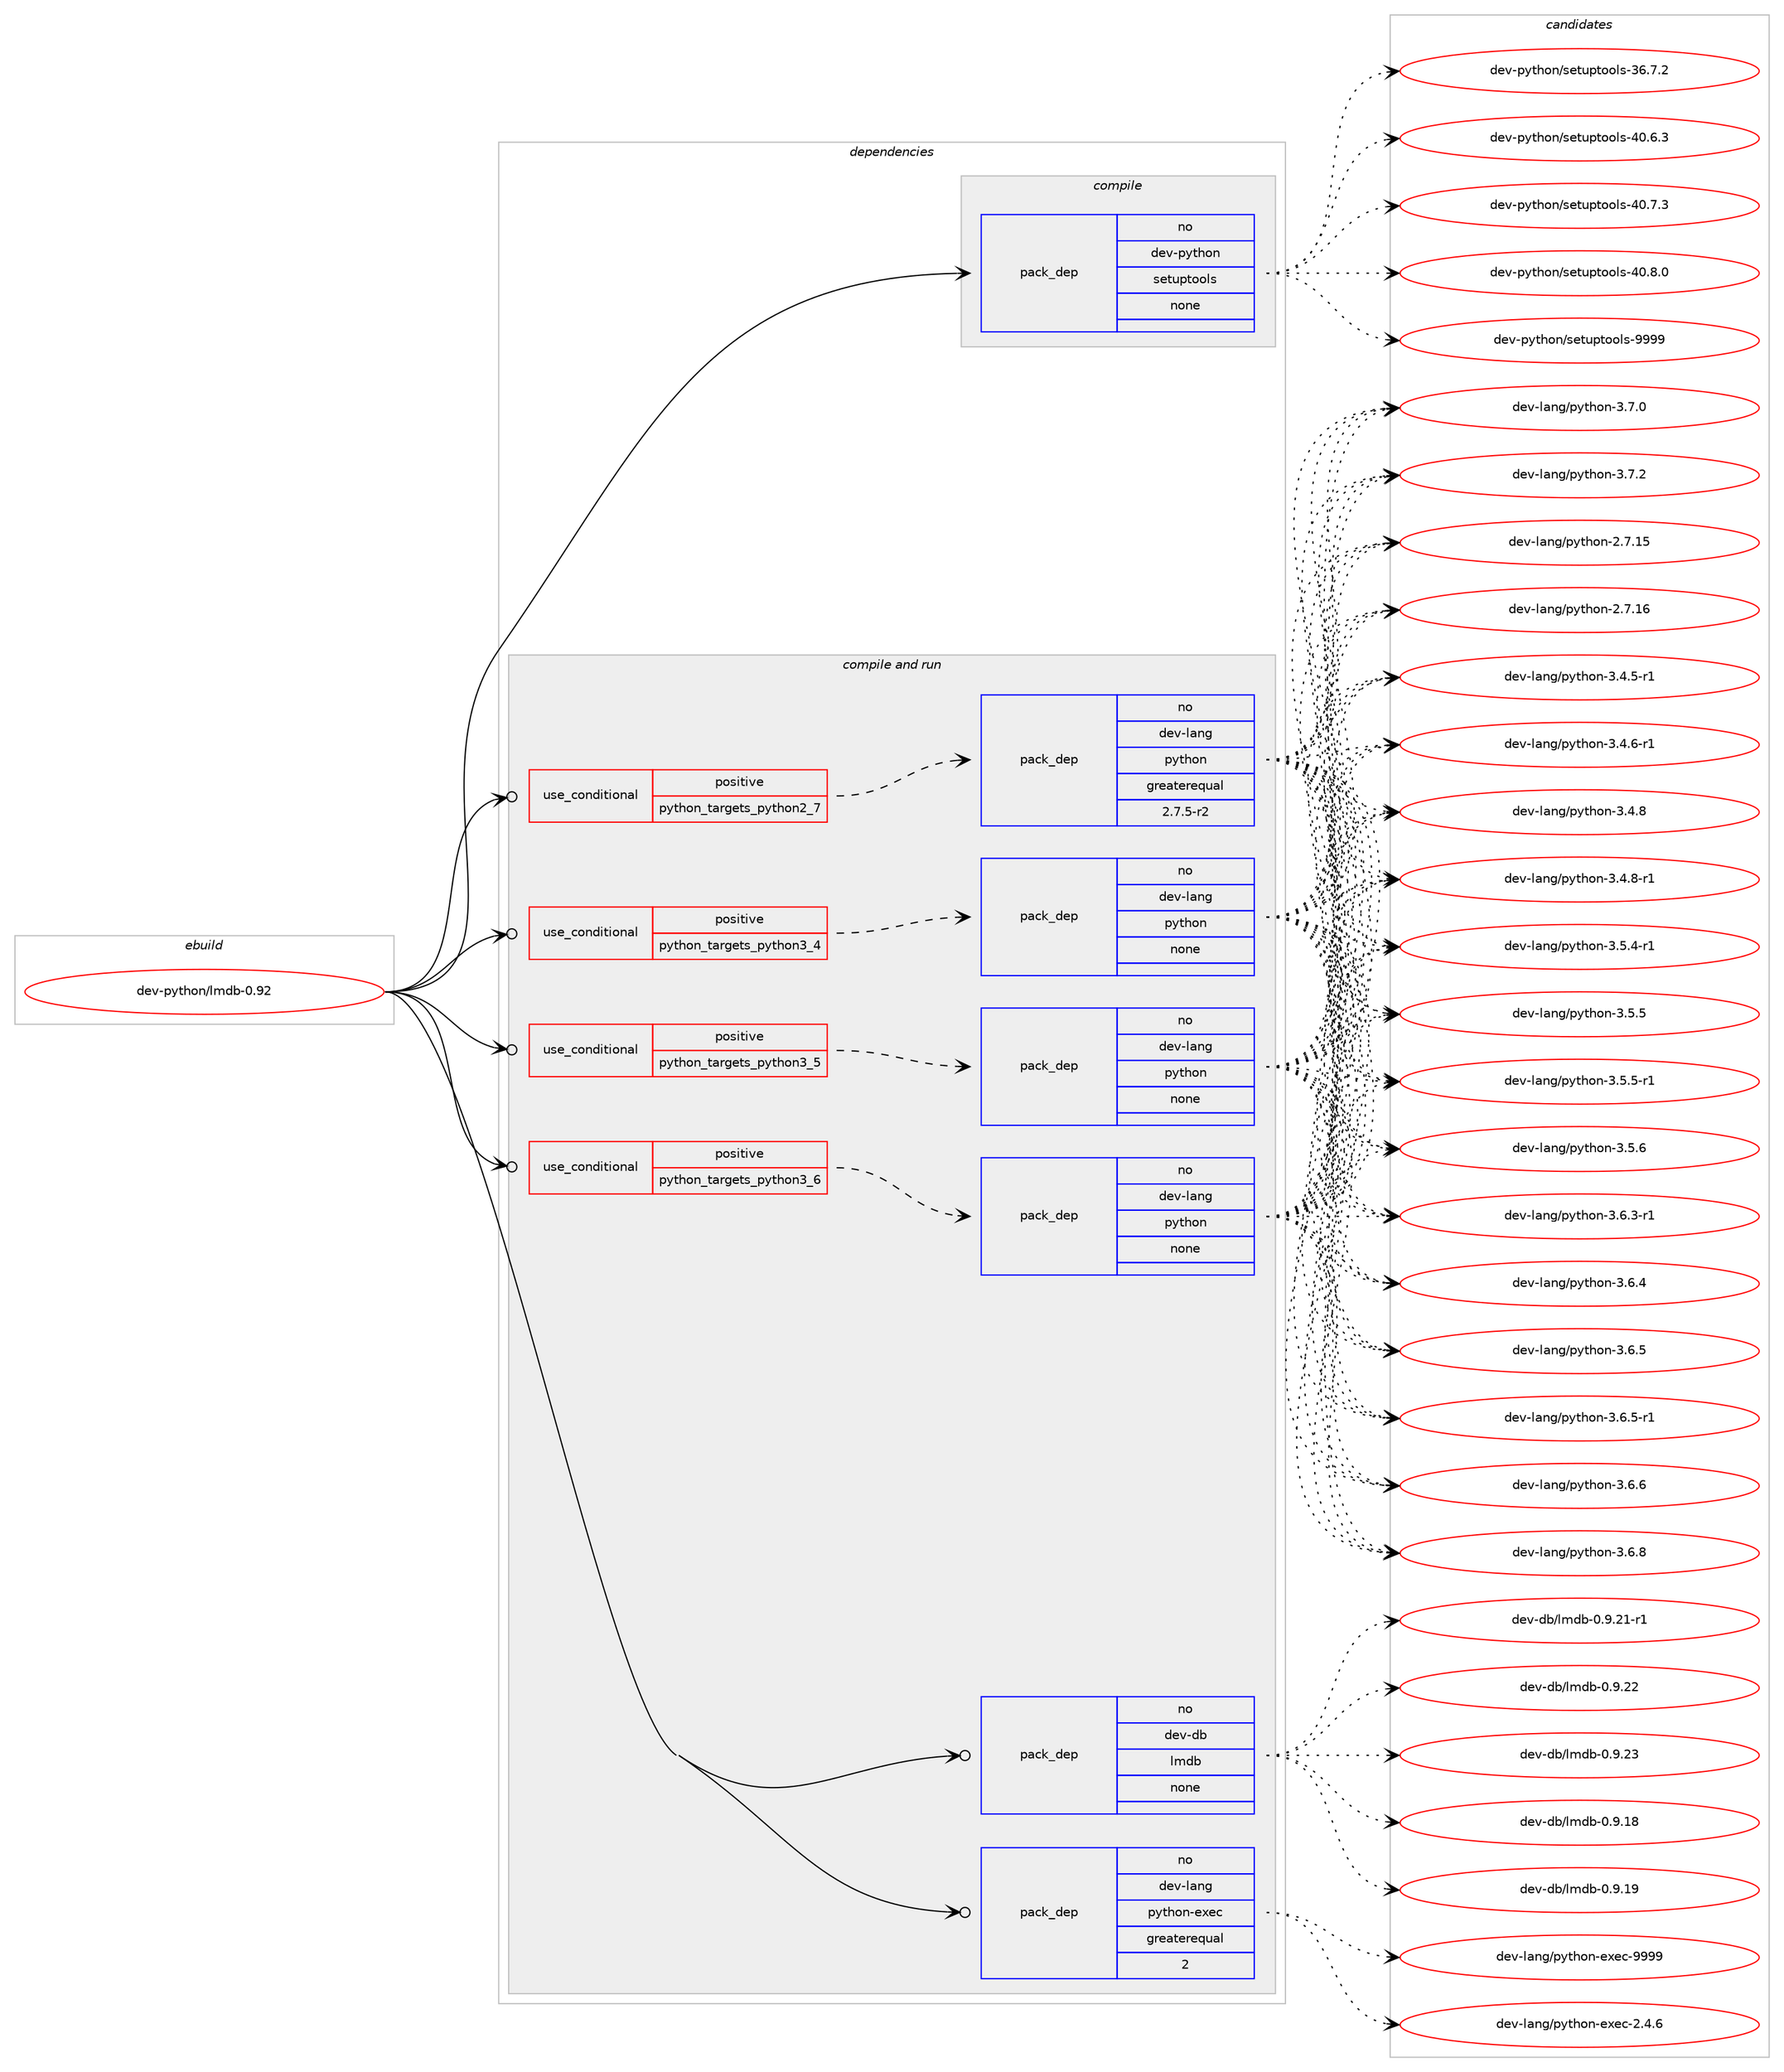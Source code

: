 digraph prolog {

# *************
# Graph options
# *************

newrank=true;
concentrate=true;
compound=true;
graph [rankdir=LR,fontname=Helvetica,fontsize=10,ranksep=1.5];#, ranksep=2.5, nodesep=0.2];
edge  [arrowhead=vee];
node  [fontname=Helvetica,fontsize=10];

# **********
# The ebuild
# **********

subgraph cluster_leftcol {
color=gray;
rank=same;
label=<<i>ebuild</i>>;
id [label="dev-python/lmdb-0.92", color=red, width=4, href="../dev-python/lmdb-0.92.svg"];
}

# ****************
# The dependencies
# ****************

subgraph cluster_midcol {
color=gray;
label=<<i>dependencies</i>>;
subgraph cluster_compile {
fillcolor="#eeeeee";
style=filled;
label=<<i>compile</i>>;
subgraph pack1017260 {
dependency1417572 [label=<<TABLE BORDER="0" CELLBORDER="1" CELLSPACING="0" CELLPADDING="4" WIDTH="220"><TR><TD ROWSPAN="6" CELLPADDING="30">pack_dep</TD></TR><TR><TD WIDTH="110">no</TD></TR><TR><TD>dev-python</TD></TR><TR><TD>setuptools</TD></TR><TR><TD>none</TD></TR><TR><TD></TD></TR></TABLE>>, shape=none, color=blue];
}
id:e -> dependency1417572:w [weight=20,style="solid",arrowhead="vee"];
}
subgraph cluster_compileandrun {
fillcolor="#eeeeee";
style=filled;
label=<<i>compile and run</i>>;
subgraph cond377039 {
dependency1417573 [label=<<TABLE BORDER="0" CELLBORDER="1" CELLSPACING="0" CELLPADDING="4"><TR><TD ROWSPAN="3" CELLPADDING="10">use_conditional</TD></TR><TR><TD>positive</TD></TR><TR><TD>python_targets_python2_7</TD></TR></TABLE>>, shape=none, color=red];
subgraph pack1017261 {
dependency1417574 [label=<<TABLE BORDER="0" CELLBORDER="1" CELLSPACING="0" CELLPADDING="4" WIDTH="220"><TR><TD ROWSPAN="6" CELLPADDING="30">pack_dep</TD></TR><TR><TD WIDTH="110">no</TD></TR><TR><TD>dev-lang</TD></TR><TR><TD>python</TD></TR><TR><TD>greaterequal</TD></TR><TR><TD>2.7.5-r2</TD></TR></TABLE>>, shape=none, color=blue];
}
dependency1417573:e -> dependency1417574:w [weight=20,style="dashed",arrowhead="vee"];
}
id:e -> dependency1417573:w [weight=20,style="solid",arrowhead="odotvee"];
subgraph cond377040 {
dependency1417575 [label=<<TABLE BORDER="0" CELLBORDER="1" CELLSPACING="0" CELLPADDING="4"><TR><TD ROWSPAN="3" CELLPADDING="10">use_conditional</TD></TR><TR><TD>positive</TD></TR><TR><TD>python_targets_python3_4</TD></TR></TABLE>>, shape=none, color=red];
subgraph pack1017262 {
dependency1417576 [label=<<TABLE BORDER="0" CELLBORDER="1" CELLSPACING="0" CELLPADDING="4" WIDTH="220"><TR><TD ROWSPAN="6" CELLPADDING="30">pack_dep</TD></TR><TR><TD WIDTH="110">no</TD></TR><TR><TD>dev-lang</TD></TR><TR><TD>python</TD></TR><TR><TD>none</TD></TR><TR><TD></TD></TR></TABLE>>, shape=none, color=blue];
}
dependency1417575:e -> dependency1417576:w [weight=20,style="dashed",arrowhead="vee"];
}
id:e -> dependency1417575:w [weight=20,style="solid",arrowhead="odotvee"];
subgraph cond377041 {
dependency1417577 [label=<<TABLE BORDER="0" CELLBORDER="1" CELLSPACING="0" CELLPADDING="4"><TR><TD ROWSPAN="3" CELLPADDING="10">use_conditional</TD></TR><TR><TD>positive</TD></TR><TR><TD>python_targets_python3_5</TD></TR></TABLE>>, shape=none, color=red];
subgraph pack1017263 {
dependency1417578 [label=<<TABLE BORDER="0" CELLBORDER="1" CELLSPACING="0" CELLPADDING="4" WIDTH="220"><TR><TD ROWSPAN="6" CELLPADDING="30">pack_dep</TD></TR><TR><TD WIDTH="110">no</TD></TR><TR><TD>dev-lang</TD></TR><TR><TD>python</TD></TR><TR><TD>none</TD></TR><TR><TD></TD></TR></TABLE>>, shape=none, color=blue];
}
dependency1417577:e -> dependency1417578:w [weight=20,style="dashed",arrowhead="vee"];
}
id:e -> dependency1417577:w [weight=20,style="solid",arrowhead="odotvee"];
subgraph cond377042 {
dependency1417579 [label=<<TABLE BORDER="0" CELLBORDER="1" CELLSPACING="0" CELLPADDING="4"><TR><TD ROWSPAN="3" CELLPADDING="10">use_conditional</TD></TR><TR><TD>positive</TD></TR><TR><TD>python_targets_python3_6</TD></TR></TABLE>>, shape=none, color=red];
subgraph pack1017264 {
dependency1417580 [label=<<TABLE BORDER="0" CELLBORDER="1" CELLSPACING="0" CELLPADDING="4" WIDTH="220"><TR><TD ROWSPAN="6" CELLPADDING="30">pack_dep</TD></TR><TR><TD WIDTH="110">no</TD></TR><TR><TD>dev-lang</TD></TR><TR><TD>python</TD></TR><TR><TD>none</TD></TR><TR><TD></TD></TR></TABLE>>, shape=none, color=blue];
}
dependency1417579:e -> dependency1417580:w [weight=20,style="dashed",arrowhead="vee"];
}
id:e -> dependency1417579:w [weight=20,style="solid",arrowhead="odotvee"];
subgraph pack1017265 {
dependency1417581 [label=<<TABLE BORDER="0" CELLBORDER="1" CELLSPACING="0" CELLPADDING="4" WIDTH="220"><TR><TD ROWSPAN="6" CELLPADDING="30">pack_dep</TD></TR><TR><TD WIDTH="110">no</TD></TR><TR><TD>dev-db</TD></TR><TR><TD>lmdb</TD></TR><TR><TD>none</TD></TR><TR><TD></TD></TR></TABLE>>, shape=none, color=blue];
}
id:e -> dependency1417581:w [weight=20,style="solid",arrowhead="odotvee"];
subgraph pack1017266 {
dependency1417582 [label=<<TABLE BORDER="0" CELLBORDER="1" CELLSPACING="0" CELLPADDING="4" WIDTH="220"><TR><TD ROWSPAN="6" CELLPADDING="30">pack_dep</TD></TR><TR><TD WIDTH="110">no</TD></TR><TR><TD>dev-lang</TD></TR><TR><TD>python-exec</TD></TR><TR><TD>greaterequal</TD></TR><TR><TD>2</TD></TR></TABLE>>, shape=none, color=blue];
}
id:e -> dependency1417582:w [weight=20,style="solid",arrowhead="odotvee"];
}
subgraph cluster_run {
fillcolor="#eeeeee";
style=filled;
label=<<i>run</i>>;
}
}

# **************
# The candidates
# **************

subgraph cluster_choices {
rank=same;
color=gray;
label=<<i>candidates</i>>;

subgraph choice1017260 {
color=black;
nodesep=1;
choice100101118451121211161041111104711510111611711211611111110811545515446554650 [label="dev-python/setuptools-36.7.2", color=red, width=4,href="../dev-python/setuptools-36.7.2.svg"];
choice100101118451121211161041111104711510111611711211611111110811545524846544651 [label="dev-python/setuptools-40.6.3", color=red, width=4,href="../dev-python/setuptools-40.6.3.svg"];
choice100101118451121211161041111104711510111611711211611111110811545524846554651 [label="dev-python/setuptools-40.7.3", color=red, width=4,href="../dev-python/setuptools-40.7.3.svg"];
choice100101118451121211161041111104711510111611711211611111110811545524846564648 [label="dev-python/setuptools-40.8.0", color=red, width=4,href="../dev-python/setuptools-40.8.0.svg"];
choice10010111845112121116104111110471151011161171121161111111081154557575757 [label="dev-python/setuptools-9999", color=red, width=4,href="../dev-python/setuptools-9999.svg"];
dependency1417572:e -> choice100101118451121211161041111104711510111611711211611111110811545515446554650:w [style=dotted,weight="100"];
dependency1417572:e -> choice100101118451121211161041111104711510111611711211611111110811545524846544651:w [style=dotted,weight="100"];
dependency1417572:e -> choice100101118451121211161041111104711510111611711211611111110811545524846554651:w [style=dotted,weight="100"];
dependency1417572:e -> choice100101118451121211161041111104711510111611711211611111110811545524846564648:w [style=dotted,weight="100"];
dependency1417572:e -> choice10010111845112121116104111110471151011161171121161111111081154557575757:w [style=dotted,weight="100"];
}
subgraph choice1017261 {
color=black;
nodesep=1;
choice10010111845108971101034711212111610411111045504655464953 [label="dev-lang/python-2.7.15", color=red, width=4,href="../dev-lang/python-2.7.15.svg"];
choice10010111845108971101034711212111610411111045504655464954 [label="dev-lang/python-2.7.16", color=red, width=4,href="../dev-lang/python-2.7.16.svg"];
choice1001011184510897110103471121211161041111104551465246534511449 [label="dev-lang/python-3.4.5-r1", color=red, width=4,href="../dev-lang/python-3.4.5-r1.svg"];
choice1001011184510897110103471121211161041111104551465246544511449 [label="dev-lang/python-3.4.6-r1", color=red, width=4,href="../dev-lang/python-3.4.6-r1.svg"];
choice100101118451089711010347112121116104111110455146524656 [label="dev-lang/python-3.4.8", color=red, width=4,href="../dev-lang/python-3.4.8.svg"];
choice1001011184510897110103471121211161041111104551465246564511449 [label="dev-lang/python-3.4.8-r1", color=red, width=4,href="../dev-lang/python-3.4.8-r1.svg"];
choice1001011184510897110103471121211161041111104551465346524511449 [label="dev-lang/python-3.5.4-r1", color=red, width=4,href="../dev-lang/python-3.5.4-r1.svg"];
choice100101118451089711010347112121116104111110455146534653 [label="dev-lang/python-3.5.5", color=red, width=4,href="../dev-lang/python-3.5.5.svg"];
choice1001011184510897110103471121211161041111104551465346534511449 [label="dev-lang/python-3.5.5-r1", color=red, width=4,href="../dev-lang/python-3.5.5-r1.svg"];
choice100101118451089711010347112121116104111110455146534654 [label="dev-lang/python-3.5.6", color=red, width=4,href="../dev-lang/python-3.5.6.svg"];
choice1001011184510897110103471121211161041111104551465446514511449 [label="dev-lang/python-3.6.3-r1", color=red, width=4,href="../dev-lang/python-3.6.3-r1.svg"];
choice100101118451089711010347112121116104111110455146544652 [label="dev-lang/python-3.6.4", color=red, width=4,href="../dev-lang/python-3.6.4.svg"];
choice100101118451089711010347112121116104111110455146544653 [label="dev-lang/python-3.6.5", color=red, width=4,href="../dev-lang/python-3.6.5.svg"];
choice1001011184510897110103471121211161041111104551465446534511449 [label="dev-lang/python-3.6.5-r1", color=red, width=4,href="../dev-lang/python-3.6.5-r1.svg"];
choice100101118451089711010347112121116104111110455146544654 [label="dev-lang/python-3.6.6", color=red, width=4,href="../dev-lang/python-3.6.6.svg"];
choice100101118451089711010347112121116104111110455146544656 [label="dev-lang/python-3.6.8", color=red, width=4,href="../dev-lang/python-3.6.8.svg"];
choice100101118451089711010347112121116104111110455146554648 [label="dev-lang/python-3.7.0", color=red, width=4,href="../dev-lang/python-3.7.0.svg"];
choice100101118451089711010347112121116104111110455146554650 [label="dev-lang/python-3.7.2", color=red, width=4,href="../dev-lang/python-3.7.2.svg"];
dependency1417574:e -> choice10010111845108971101034711212111610411111045504655464953:w [style=dotted,weight="100"];
dependency1417574:e -> choice10010111845108971101034711212111610411111045504655464954:w [style=dotted,weight="100"];
dependency1417574:e -> choice1001011184510897110103471121211161041111104551465246534511449:w [style=dotted,weight="100"];
dependency1417574:e -> choice1001011184510897110103471121211161041111104551465246544511449:w [style=dotted,weight="100"];
dependency1417574:e -> choice100101118451089711010347112121116104111110455146524656:w [style=dotted,weight="100"];
dependency1417574:e -> choice1001011184510897110103471121211161041111104551465246564511449:w [style=dotted,weight="100"];
dependency1417574:e -> choice1001011184510897110103471121211161041111104551465346524511449:w [style=dotted,weight="100"];
dependency1417574:e -> choice100101118451089711010347112121116104111110455146534653:w [style=dotted,weight="100"];
dependency1417574:e -> choice1001011184510897110103471121211161041111104551465346534511449:w [style=dotted,weight="100"];
dependency1417574:e -> choice100101118451089711010347112121116104111110455146534654:w [style=dotted,weight="100"];
dependency1417574:e -> choice1001011184510897110103471121211161041111104551465446514511449:w [style=dotted,weight="100"];
dependency1417574:e -> choice100101118451089711010347112121116104111110455146544652:w [style=dotted,weight="100"];
dependency1417574:e -> choice100101118451089711010347112121116104111110455146544653:w [style=dotted,weight="100"];
dependency1417574:e -> choice1001011184510897110103471121211161041111104551465446534511449:w [style=dotted,weight="100"];
dependency1417574:e -> choice100101118451089711010347112121116104111110455146544654:w [style=dotted,weight="100"];
dependency1417574:e -> choice100101118451089711010347112121116104111110455146544656:w [style=dotted,weight="100"];
dependency1417574:e -> choice100101118451089711010347112121116104111110455146554648:w [style=dotted,weight="100"];
dependency1417574:e -> choice100101118451089711010347112121116104111110455146554650:w [style=dotted,weight="100"];
}
subgraph choice1017262 {
color=black;
nodesep=1;
choice10010111845108971101034711212111610411111045504655464953 [label="dev-lang/python-2.7.15", color=red, width=4,href="../dev-lang/python-2.7.15.svg"];
choice10010111845108971101034711212111610411111045504655464954 [label="dev-lang/python-2.7.16", color=red, width=4,href="../dev-lang/python-2.7.16.svg"];
choice1001011184510897110103471121211161041111104551465246534511449 [label="dev-lang/python-3.4.5-r1", color=red, width=4,href="../dev-lang/python-3.4.5-r1.svg"];
choice1001011184510897110103471121211161041111104551465246544511449 [label="dev-lang/python-3.4.6-r1", color=red, width=4,href="../dev-lang/python-3.4.6-r1.svg"];
choice100101118451089711010347112121116104111110455146524656 [label="dev-lang/python-3.4.8", color=red, width=4,href="../dev-lang/python-3.4.8.svg"];
choice1001011184510897110103471121211161041111104551465246564511449 [label="dev-lang/python-3.4.8-r1", color=red, width=4,href="../dev-lang/python-3.4.8-r1.svg"];
choice1001011184510897110103471121211161041111104551465346524511449 [label="dev-lang/python-3.5.4-r1", color=red, width=4,href="../dev-lang/python-3.5.4-r1.svg"];
choice100101118451089711010347112121116104111110455146534653 [label="dev-lang/python-3.5.5", color=red, width=4,href="../dev-lang/python-3.5.5.svg"];
choice1001011184510897110103471121211161041111104551465346534511449 [label="dev-lang/python-3.5.5-r1", color=red, width=4,href="../dev-lang/python-3.5.5-r1.svg"];
choice100101118451089711010347112121116104111110455146534654 [label="dev-lang/python-3.5.6", color=red, width=4,href="../dev-lang/python-3.5.6.svg"];
choice1001011184510897110103471121211161041111104551465446514511449 [label="dev-lang/python-3.6.3-r1", color=red, width=4,href="../dev-lang/python-3.6.3-r1.svg"];
choice100101118451089711010347112121116104111110455146544652 [label="dev-lang/python-3.6.4", color=red, width=4,href="../dev-lang/python-3.6.4.svg"];
choice100101118451089711010347112121116104111110455146544653 [label="dev-lang/python-3.6.5", color=red, width=4,href="../dev-lang/python-3.6.5.svg"];
choice1001011184510897110103471121211161041111104551465446534511449 [label="dev-lang/python-3.6.5-r1", color=red, width=4,href="../dev-lang/python-3.6.5-r1.svg"];
choice100101118451089711010347112121116104111110455146544654 [label="dev-lang/python-3.6.6", color=red, width=4,href="../dev-lang/python-3.6.6.svg"];
choice100101118451089711010347112121116104111110455146544656 [label="dev-lang/python-3.6.8", color=red, width=4,href="../dev-lang/python-3.6.8.svg"];
choice100101118451089711010347112121116104111110455146554648 [label="dev-lang/python-3.7.0", color=red, width=4,href="../dev-lang/python-3.7.0.svg"];
choice100101118451089711010347112121116104111110455146554650 [label="dev-lang/python-3.7.2", color=red, width=4,href="../dev-lang/python-3.7.2.svg"];
dependency1417576:e -> choice10010111845108971101034711212111610411111045504655464953:w [style=dotted,weight="100"];
dependency1417576:e -> choice10010111845108971101034711212111610411111045504655464954:w [style=dotted,weight="100"];
dependency1417576:e -> choice1001011184510897110103471121211161041111104551465246534511449:w [style=dotted,weight="100"];
dependency1417576:e -> choice1001011184510897110103471121211161041111104551465246544511449:w [style=dotted,weight="100"];
dependency1417576:e -> choice100101118451089711010347112121116104111110455146524656:w [style=dotted,weight="100"];
dependency1417576:e -> choice1001011184510897110103471121211161041111104551465246564511449:w [style=dotted,weight="100"];
dependency1417576:e -> choice1001011184510897110103471121211161041111104551465346524511449:w [style=dotted,weight="100"];
dependency1417576:e -> choice100101118451089711010347112121116104111110455146534653:w [style=dotted,weight="100"];
dependency1417576:e -> choice1001011184510897110103471121211161041111104551465346534511449:w [style=dotted,weight="100"];
dependency1417576:e -> choice100101118451089711010347112121116104111110455146534654:w [style=dotted,weight="100"];
dependency1417576:e -> choice1001011184510897110103471121211161041111104551465446514511449:w [style=dotted,weight="100"];
dependency1417576:e -> choice100101118451089711010347112121116104111110455146544652:w [style=dotted,weight="100"];
dependency1417576:e -> choice100101118451089711010347112121116104111110455146544653:w [style=dotted,weight="100"];
dependency1417576:e -> choice1001011184510897110103471121211161041111104551465446534511449:w [style=dotted,weight="100"];
dependency1417576:e -> choice100101118451089711010347112121116104111110455146544654:w [style=dotted,weight="100"];
dependency1417576:e -> choice100101118451089711010347112121116104111110455146544656:w [style=dotted,weight="100"];
dependency1417576:e -> choice100101118451089711010347112121116104111110455146554648:w [style=dotted,weight="100"];
dependency1417576:e -> choice100101118451089711010347112121116104111110455146554650:w [style=dotted,weight="100"];
}
subgraph choice1017263 {
color=black;
nodesep=1;
choice10010111845108971101034711212111610411111045504655464953 [label="dev-lang/python-2.7.15", color=red, width=4,href="../dev-lang/python-2.7.15.svg"];
choice10010111845108971101034711212111610411111045504655464954 [label="dev-lang/python-2.7.16", color=red, width=4,href="../dev-lang/python-2.7.16.svg"];
choice1001011184510897110103471121211161041111104551465246534511449 [label="dev-lang/python-3.4.5-r1", color=red, width=4,href="../dev-lang/python-3.4.5-r1.svg"];
choice1001011184510897110103471121211161041111104551465246544511449 [label="dev-lang/python-3.4.6-r1", color=red, width=4,href="../dev-lang/python-3.4.6-r1.svg"];
choice100101118451089711010347112121116104111110455146524656 [label="dev-lang/python-3.4.8", color=red, width=4,href="../dev-lang/python-3.4.8.svg"];
choice1001011184510897110103471121211161041111104551465246564511449 [label="dev-lang/python-3.4.8-r1", color=red, width=4,href="../dev-lang/python-3.4.8-r1.svg"];
choice1001011184510897110103471121211161041111104551465346524511449 [label="dev-lang/python-3.5.4-r1", color=red, width=4,href="../dev-lang/python-3.5.4-r1.svg"];
choice100101118451089711010347112121116104111110455146534653 [label="dev-lang/python-3.5.5", color=red, width=4,href="../dev-lang/python-3.5.5.svg"];
choice1001011184510897110103471121211161041111104551465346534511449 [label="dev-lang/python-3.5.5-r1", color=red, width=4,href="../dev-lang/python-3.5.5-r1.svg"];
choice100101118451089711010347112121116104111110455146534654 [label="dev-lang/python-3.5.6", color=red, width=4,href="../dev-lang/python-3.5.6.svg"];
choice1001011184510897110103471121211161041111104551465446514511449 [label="dev-lang/python-3.6.3-r1", color=red, width=4,href="../dev-lang/python-3.6.3-r1.svg"];
choice100101118451089711010347112121116104111110455146544652 [label="dev-lang/python-3.6.4", color=red, width=4,href="../dev-lang/python-3.6.4.svg"];
choice100101118451089711010347112121116104111110455146544653 [label="dev-lang/python-3.6.5", color=red, width=4,href="../dev-lang/python-3.6.5.svg"];
choice1001011184510897110103471121211161041111104551465446534511449 [label="dev-lang/python-3.6.5-r1", color=red, width=4,href="../dev-lang/python-3.6.5-r1.svg"];
choice100101118451089711010347112121116104111110455146544654 [label="dev-lang/python-3.6.6", color=red, width=4,href="../dev-lang/python-3.6.6.svg"];
choice100101118451089711010347112121116104111110455146544656 [label="dev-lang/python-3.6.8", color=red, width=4,href="../dev-lang/python-3.6.8.svg"];
choice100101118451089711010347112121116104111110455146554648 [label="dev-lang/python-3.7.0", color=red, width=4,href="../dev-lang/python-3.7.0.svg"];
choice100101118451089711010347112121116104111110455146554650 [label="dev-lang/python-3.7.2", color=red, width=4,href="../dev-lang/python-3.7.2.svg"];
dependency1417578:e -> choice10010111845108971101034711212111610411111045504655464953:w [style=dotted,weight="100"];
dependency1417578:e -> choice10010111845108971101034711212111610411111045504655464954:w [style=dotted,weight="100"];
dependency1417578:e -> choice1001011184510897110103471121211161041111104551465246534511449:w [style=dotted,weight="100"];
dependency1417578:e -> choice1001011184510897110103471121211161041111104551465246544511449:w [style=dotted,weight="100"];
dependency1417578:e -> choice100101118451089711010347112121116104111110455146524656:w [style=dotted,weight="100"];
dependency1417578:e -> choice1001011184510897110103471121211161041111104551465246564511449:w [style=dotted,weight="100"];
dependency1417578:e -> choice1001011184510897110103471121211161041111104551465346524511449:w [style=dotted,weight="100"];
dependency1417578:e -> choice100101118451089711010347112121116104111110455146534653:w [style=dotted,weight="100"];
dependency1417578:e -> choice1001011184510897110103471121211161041111104551465346534511449:w [style=dotted,weight="100"];
dependency1417578:e -> choice100101118451089711010347112121116104111110455146534654:w [style=dotted,weight="100"];
dependency1417578:e -> choice1001011184510897110103471121211161041111104551465446514511449:w [style=dotted,weight="100"];
dependency1417578:e -> choice100101118451089711010347112121116104111110455146544652:w [style=dotted,weight="100"];
dependency1417578:e -> choice100101118451089711010347112121116104111110455146544653:w [style=dotted,weight="100"];
dependency1417578:e -> choice1001011184510897110103471121211161041111104551465446534511449:w [style=dotted,weight="100"];
dependency1417578:e -> choice100101118451089711010347112121116104111110455146544654:w [style=dotted,weight="100"];
dependency1417578:e -> choice100101118451089711010347112121116104111110455146544656:w [style=dotted,weight="100"];
dependency1417578:e -> choice100101118451089711010347112121116104111110455146554648:w [style=dotted,weight="100"];
dependency1417578:e -> choice100101118451089711010347112121116104111110455146554650:w [style=dotted,weight="100"];
}
subgraph choice1017264 {
color=black;
nodesep=1;
choice10010111845108971101034711212111610411111045504655464953 [label="dev-lang/python-2.7.15", color=red, width=4,href="../dev-lang/python-2.7.15.svg"];
choice10010111845108971101034711212111610411111045504655464954 [label="dev-lang/python-2.7.16", color=red, width=4,href="../dev-lang/python-2.7.16.svg"];
choice1001011184510897110103471121211161041111104551465246534511449 [label="dev-lang/python-3.4.5-r1", color=red, width=4,href="../dev-lang/python-3.4.5-r1.svg"];
choice1001011184510897110103471121211161041111104551465246544511449 [label="dev-lang/python-3.4.6-r1", color=red, width=4,href="../dev-lang/python-3.4.6-r1.svg"];
choice100101118451089711010347112121116104111110455146524656 [label="dev-lang/python-3.4.8", color=red, width=4,href="../dev-lang/python-3.4.8.svg"];
choice1001011184510897110103471121211161041111104551465246564511449 [label="dev-lang/python-3.4.8-r1", color=red, width=4,href="../dev-lang/python-3.4.8-r1.svg"];
choice1001011184510897110103471121211161041111104551465346524511449 [label="dev-lang/python-3.5.4-r1", color=red, width=4,href="../dev-lang/python-3.5.4-r1.svg"];
choice100101118451089711010347112121116104111110455146534653 [label="dev-lang/python-3.5.5", color=red, width=4,href="../dev-lang/python-3.5.5.svg"];
choice1001011184510897110103471121211161041111104551465346534511449 [label="dev-lang/python-3.5.5-r1", color=red, width=4,href="../dev-lang/python-3.5.5-r1.svg"];
choice100101118451089711010347112121116104111110455146534654 [label="dev-lang/python-3.5.6", color=red, width=4,href="../dev-lang/python-3.5.6.svg"];
choice1001011184510897110103471121211161041111104551465446514511449 [label="dev-lang/python-3.6.3-r1", color=red, width=4,href="../dev-lang/python-3.6.3-r1.svg"];
choice100101118451089711010347112121116104111110455146544652 [label="dev-lang/python-3.6.4", color=red, width=4,href="../dev-lang/python-3.6.4.svg"];
choice100101118451089711010347112121116104111110455146544653 [label="dev-lang/python-3.6.5", color=red, width=4,href="../dev-lang/python-3.6.5.svg"];
choice1001011184510897110103471121211161041111104551465446534511449 [label="dev-lang/python-3.6.5-r1", color=red, width=4,href="../dev-lang/python-3.6.5-r1.svg"];
choice100101118451089711010347112121116104111110455146544654 [label="dev-lang/python-3.6.6", color=red, width=4,href="../dev-lang/python-3.6.6.svg"];
choice100101118451089711010347112121116104111110455146544656 [label="dev-lang/python-3.6.8", color=red, width=4,href="../dev-lang/python-3.6.8.svg"];
choice100101118451089711010347112121116104111110455146554648 [label="dev-lang/python-3.7.0", color=red, width=4,href="../dev-lang/python-3.7.0.svg"];
choice100101118451089711010347112121116104111110455146554650 [label="dev-lang/python-3.7.2", color=red, width=4,href="../dev-lang/python-3.7.2.svg"];
dependency1417580:e -> choice10010111845108971101034711212111610411111045504655464953:w [style=dotted,weight="100"];
dependency1417580:e -> choice10010111845108971101034711212111610411111045504655464954:w [style=dotted,weight="100"];
dependency1417580:e -> choice1001011184510897110103471121211161041111104551465246534511449:w [style=dotted,weight="100"];
dependency1417580:e -> choice1001011184510897110103471121211161041111104551465246544511449:w [style=dotted,weight="100"];
dependency1417580:e -> choice100101118451089711010347112121116104111110455146524656:w [style=dotted,weight="100"];
dependency1417580:e -> choice1001011184510897110103471121211161041111104551465246564511449:w [style=dotted,weight="100"];
dependency1417580:e -> choice1001011184510897110103471121211161041111104551465346524511449:w [style=dotted,weight="100"];
dependency1417580:e -> choice100101118451089711010347112121116104111110455146534653:w [style=dotted,weight="100"];
dependency1417580:e -> choice1001011184510897110103471121211161041111104551465346534511449:w [style=dotted,weight="100"];
dependency1417580:e -> choice100101118451089711010347112121116104111110455146534654:w [style=dotted,weight="100"];
dependency1417580:e -> choice1001011184510897110103471121211161041111104551465446514511449:w [style=dotted,weight="100"];
dependency1417580:e -> choice100101118451089711010347112121116104111110455146544652:w [style=dotted,weight="100"];
dependency1417580:e -> choice100101118451089711010347112121116104111110455146544653:w [style=dotted,weight="100"];
dependency1417580:e -> choice1001011184510897110103471121211161041111104551465446534511449:w [style=dotted,weight="100"];
dependency1417580:e -> choice100101118451089711010347112121116104111110455146544654:w [style=dotted,weight="100"];
dependency1417580:e -> choice100101118451089711010347112121116104111110455146544656:w [style=dotted,weight="100"];
dependency1417580:e -> choice100101118451089711010347112121116104111110455146554648:w [style=dotted,weight="100"];
dependency1417580:e -> choice100101118451089711010347112121116104111110455146554650:w [style=dotted,weight="100"];
}
subgraph choice1017265 {
color=black;
nodesep=1;
choice1001011184510098471081091009845484657464956 [label="dev-db/lmdb-0.9.18", color=red, width=4,href="../dev-db/lmdb-0.9.18.svg"];
choice1001011184510098471081091009845484657464957 [label="dev-db/lmdb-0.9.19", color=red, width=4,href="../dev-db/lmdb-0.9.19.svg"];
choice10010111845100984710810910098454846574650494511449 [label="dev-db/lmdb-0.9.21-r1", color=red, width=4,href="../dev-db/lmdb-0.9.21-r1.svg"];
choice1001011184510098471081091009845484657465050 [label="dev-db/lmdb-0.9.22", color=red, width=4,href="../dev-db/lmdb-0.9.22.svg"];
choice1001011184510098471081091009845484657465051 [label="dev-db/lmdb-0.9.23", color=red, width=4,href="../dev-db/lmdb-0.9.23.svg"];
dependency1417581:e -> choice1001011184510098471081091009845484657464956:w [style=dotted,weight="100"];
dependency1417581:e -> choice1001011184510098471081091009845484657464957:w [style=dotted,weight="100"];
dependency1417581:e -> choice10010111845100984710810910098454846574650494511449:w [style=dotted,weight="100"];
dependency1417581:e -> choice1001011184510098471081091009845484657465050:w [style=dotted,weight="100"];
dependency1417581:e -> choice1001011184510098471081091009845484657465051:w [style=dotted,weight="100"];
}
subgraph choice1017266 {
color=black;
nodesep=1;
choice1001011184510897110103471121211161041111104510112010199455046524654 [label="dev-lang/python-exec-2.4.6", color=red, width=4,href="../dev-lang/python-exec-2.4.6.svg"];
choice10010111845108971101034711212111610411111045101120101994557575757 [label="dev-lang/python-exec-9999", color=red, width=4,href="../dev-lang/python-exec-9999.svg"];
dependency1417582:e -> choice1001011184510897110103471121211161041111104510112010199455046524654:w [style=dotted,weight="100"];
dependency1417582:e -> choice10010111845108971101034711212111610411111045101120101994557575757:w [style=dotted,weight="100"];
}
}

}
